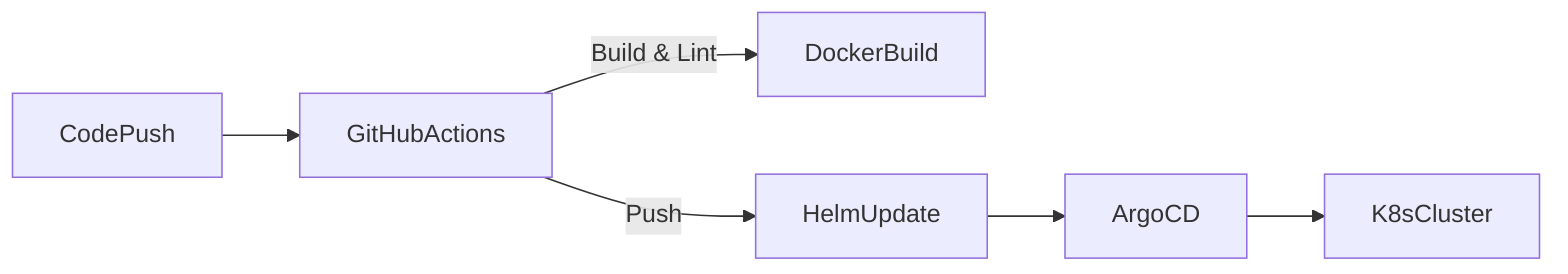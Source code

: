 flowchart LR
  CodePush --> GitHubActions
  GitHubActions -->|Build & Lint| DockerBuild
  GitHubActions -->|Push| HelmUpdate
  HelmUpdate --> ArgoCD
  ArgoCD --> K8sCluster